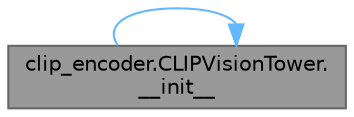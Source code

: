 digraph "clip_encoder.CLIPVisionTower.__init__"
{
 // LATEX_PDF_SIZE
  bgcolor="transparent";
  edge [fontname=Helvetica,fontsize=10,labelfontname=Helvetica,labelfontsize=10];
  node [fontname=Helvetica,fontsize=10,shape=box,height=0.2,width=0.4];
  rankdir="LR";
  Node1 [id="Node000001",label="clip_encoder.CLIPVisionTower.\l__init__",height=0.2,width=0.4,color="gray40", fillcolor="grey60", style="filled", fontcolor="black",tooltip="CLIPVisionTower의 생성자"];
  Node1 -> Node1 [id="edge2_Node000001_Node000001",color="steelblue1",style="solid",tooltip=" "];
}
